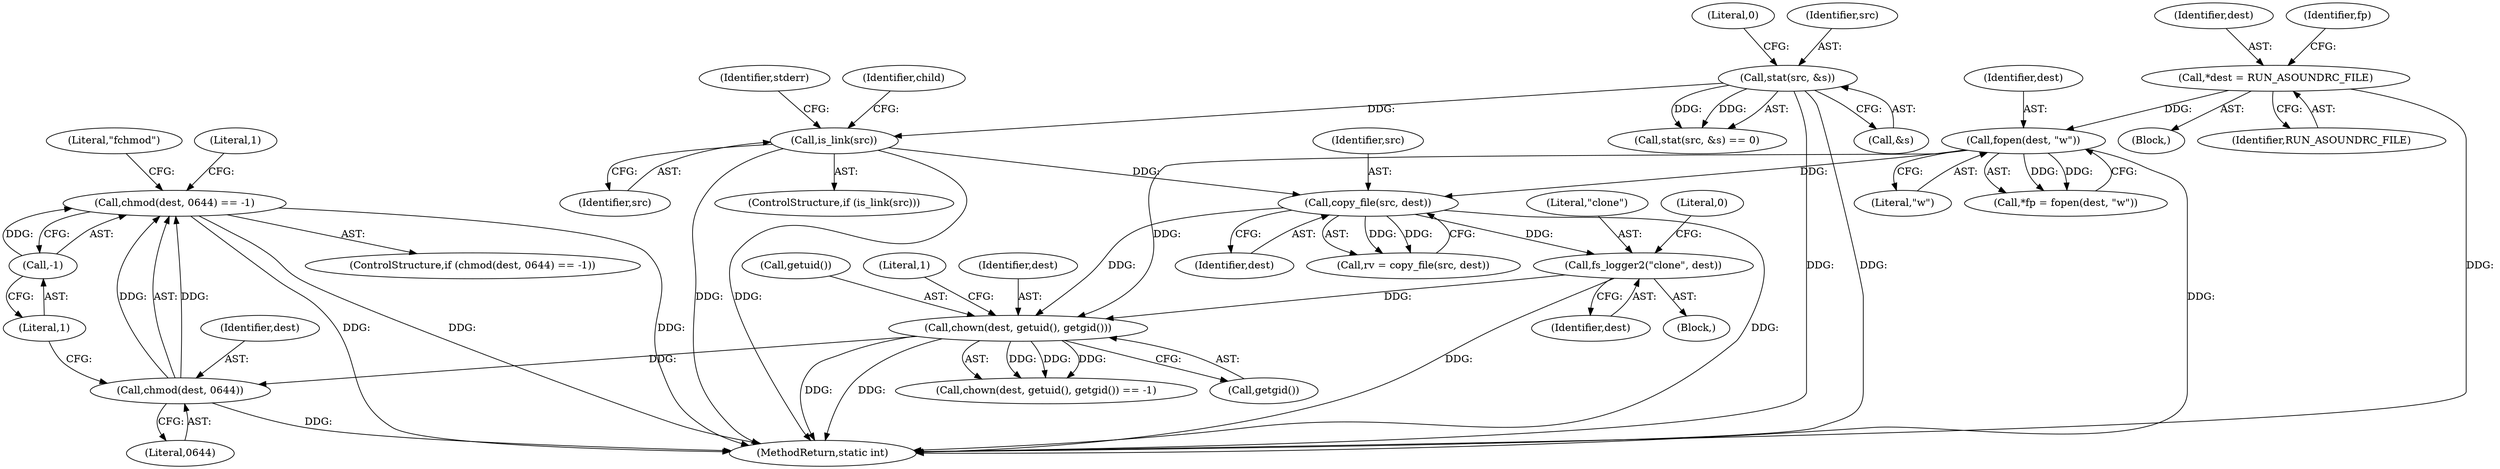 digraph "0_firejail_903fd8a0789ca3cc3c21d84cd0282481515592ef_2@API" {
"1000210" [label="(Call,chmod(dest, 0644) == -1)"];
"1000211" [label="(Call,chmod(dest, 0644))"];
"1000201" [label="(Call,chown(dest, getuid(), getgid()))"];
"1000180" [label="(Call,copy_file(src, dest))"];
"1000152" [label="(Call,is_link(src))"];
"1000145" [label="(Call,stat(src, &s))"];
"1000113" [label="(Call,fopen(dest, \"w\"))"];
"1000107" [label="(Call,*dest = RUN_ASOUNDRC_FILE)"];
"1000190" [label="(Call,fs_logger2(\"clone\", dest))"];
"1000214" [label="(Call,-1)"];
"1000194" [label="(Literal,0)"];
"1000180" [label="(Call,copy_file(src, dest))"];
"1000162" [label="(Identifier,child)"];
"1000200" [label="(Call,chown(dest, getuid(), getgid()) == -1)"];
"1000153" [label="(Identifier,src)"];
"1000156" [label="(Identifier,stderr)"];
"1000103" [label="(Block,)"];
"1000115" [label="(Literal,\"w\")"];
"1000108" [label="(Identifier,dest)"];
"1000203" [label="(Call,getuid())"];
"1000113" [label="(Call,fopen(dest, \"w\"))"];
"1000151" [label="(ControlStructure,if (is_link(src)))"];
"1000206" [label="(Literal,1)"];
"1000192" [label="(Identifier,dest)"];
"1000219" [label="(Literal,1)"];
"1000147" [label="(Call,&s)"];
"1000111" [label="(Call,*fp = fopen(dest, \"w\"))"];
"1000209" [label="(ControlStructure,if (chmod(dest, 0644) == -1))"];
"1000112" [label="(Identifier,fp)"];
"1000222" [label="(MethodReturn,static int)"];
"1000107" [label="(Call,*dest = RUN_ASOUNDRC_FILE)"];
"1000202" [label="(Identifier,dest)"];
"1000211" [label="(Call,chmod(dest, 0644))"];
"1000145" [label="(Call,stat(src, &s))"];
"1000149" [label="(Literal,0)"];
"1000189" [label="(Block,)"];
"1000152" [label="(Call,is_link(src))"];
"1000201" [label="(Call,chown(dest, getuid(), getgid()))"];
"1000178" [label="(Call,rv = copy_file(src, dest))"];
"1000212" [label="(Identifier,dest)"];
"1000214" [label="(Call,-1)"];
"1000204" [label="(Call,getgid())"];
"1000217" [label="(Literal,\"fchmod\")"];
"1000191" [label="(Literal,\"clone\")"];
"1000114" [label="(Identifier,dest)"];
"1000146" [label="(Identifier,src)"];
"1000181" [label="(Identifier,src)"];
"1000213" [label="(Literal,0644)"];
"1000182" [label="(Identifier,dest)"];
"1000109" [label="(Identifier,RUN_ASOUNDRC_FILE)"];
"1000190" [label="(Call,fs_logger2(\"clone\", dest))"];
"1000210" [label="(Call,chmod(dest, 0644) == -1)"];
"1000215" [label="(Literal,1)"];
"1000144" [label="(Call,stat(src, &s) == 0)"];
"1000210" -> "1000209"  [label="AST: "];
"1000210" -> "1000214"  [label="CFG: "];
"1000211" -> "1000210"  [label="AST: "];
"1000214" -> "1000210"  [label="AST: "];
"1000217" -> "1000210"  [label="CFG: "];
"1000219" -> "1000210"  [label="CFG: "];
"1000210" -> "1000222"  [label="DDG: "];
"1000210" -> "1000222"  [label="DDG: "];
"1000210" -> "1000222"  [label="DDG: "];
"1000211" -> "1000210"  [label="DDG: "];
"1000211" -> "1000210"  [label="DDG: "];
"1000214" -> "1000210"  [label="DDG: "];
"1000211" -> "1000213"  [label="CFG: "];
"1000212" -> "1000211"  [label="AST: "];
"1000213" -> "1000211"  [label="AST: "];
"1000215" -> "1000211"  [label="CFG: "];
"1000211" -> "1000222"  [label="DDG: "];
"1000201" -> "1000211"  [label="DDG: "];
"1000201" -> "1000200"  [label="AST: "];
"1000201" -> "1000204"  [label="CFG: "];
"1000202" -> "1000201"  [label="AST: "];
"1000203" -> "1000201"  [label="AST: "];
"1000204" -> "1000201"  [label="AST: "];
"1000206" -> "1000201"  [label="CFG: "];
"1000201" -> "1000222"  [label="DDG: "];
"1000201" -> "1000222"  [label="DDG: "];
"1000201" -> "1000200"  [label="DDG: "];
"1000201" -> "1000200"  [label="DDG: "];
"1000201" -> "1000200"  [label="DDG: "];
"1000180" -> "1000201"  [label="DDG: "];
"1000113" -> "1000201"  [label="DDG: "];
"1000190" -> "1000201"  [label="DDG: "];
"1000180" -> "1000178"  [label="AST: "];
"1000180" -> "1000182"  [label="CFG: "];
"1000181" -> "1000180"  [label="AST: "];
"1000182" -> "1000180"  [label="AST: "];
"1000178" -> "1000180"  [label="CFG: "];
"1000180" -> "1000222"  [label="DDG: "];
"1000180" -> "1000178"  [label="DDG: "];
"1000180" -> "1000178"  [label="DDG: "];
"1000152" -> "1000180"  [label="DDG: "];
"1000113" -> "1000180"  [label="DDG: "];
"1000180" -> "1000190"  [label="DDG: "];
"1000152" -> "1000151"  [label="AST: "];
"1000152" -> "1000153"  [label="CFG: "];
"1000153" -> "1000152"  [label="AST: "];
"1000156" -> "1000152"  [label="CFG: "];
"1000162" -> "1000152"  [label="CFG: "];
"1000152" -> "1000222"  [label="DDG: "];
"1000152" -> "1000222"  [label="DDG: "];
"1000145" -> "1000152"  [label="DDG: "];
"1000145" -> "1000144"  [label="AST: "];
"1000145" -> "1000147"  [label="CFG: "];
"1000146" -> "1000145"  [label="AST: "];
"1000147" -> "1000145"  [label="AST: "];
"1000149" -> "1000145"  [label="CFG: "];
"1000145" -> "1000222"  [label="DDG: "];
"1000145" -> "1000222"  [label="DDG: "];
"1000145" -> "1000144"  [label="DDG: "];
"1000145" -> "1000144"  [label="DDG: "];
"1000113" -> "1000111"  [label="AST: "];
"1000113" -> "1000115"  [label="CFG: "];
"1000114" -> "1000113"  [label="AST: "];
"1000115" -> "1000113"  [label="AST: "];
"1000111" -> "1000113"  [label="CFG: "];
"1000113" -> "1000222"  [label="DDG: "];
"1000113" -> "1000111"  [label="DDG: "];
"1000113" -> "1000111"  [label="DDG: "];
"1000107" -> "1000113"  [label="DDG: "];
"1000107" -> "1000103"  [label="AST: "];
"1000107" -> "1000109"  [label="CFG: "];
"1000108" -> "1000107"  [label="AST: "];
"1000109" -> "1000107"  [label="AST: "];
"1000112" -> "1000107"  [label="CFG: "];
"1000107" -> "1000222"  [label="DDG: "];
"1000190" -> "1000189"  [label="AST: "];
"1000190" -> "1000192"  [label="CFG: "];
"1000191" -> "1000190"  [label="AST: "];
"1000192" -> "1000190"  [label="AST: "];
"1000194" -> "1000190"  [label="CFG: "];
"1000190" -> "1000222"  [label="DDG: "];
"1000214" -> "1000215"  [label="CFG: "];
"1000215" -> "1000214"  [label="AST: "];
}
